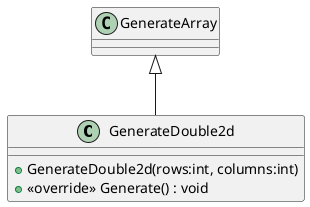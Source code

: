@startuml
class GenerateDouble2d {
    + GenerateDouble2d(rows:int, columns:int)
    + <<override>> Generate() : void
}
GenerateArray <|-- GenerateDouble2d
@enduml
